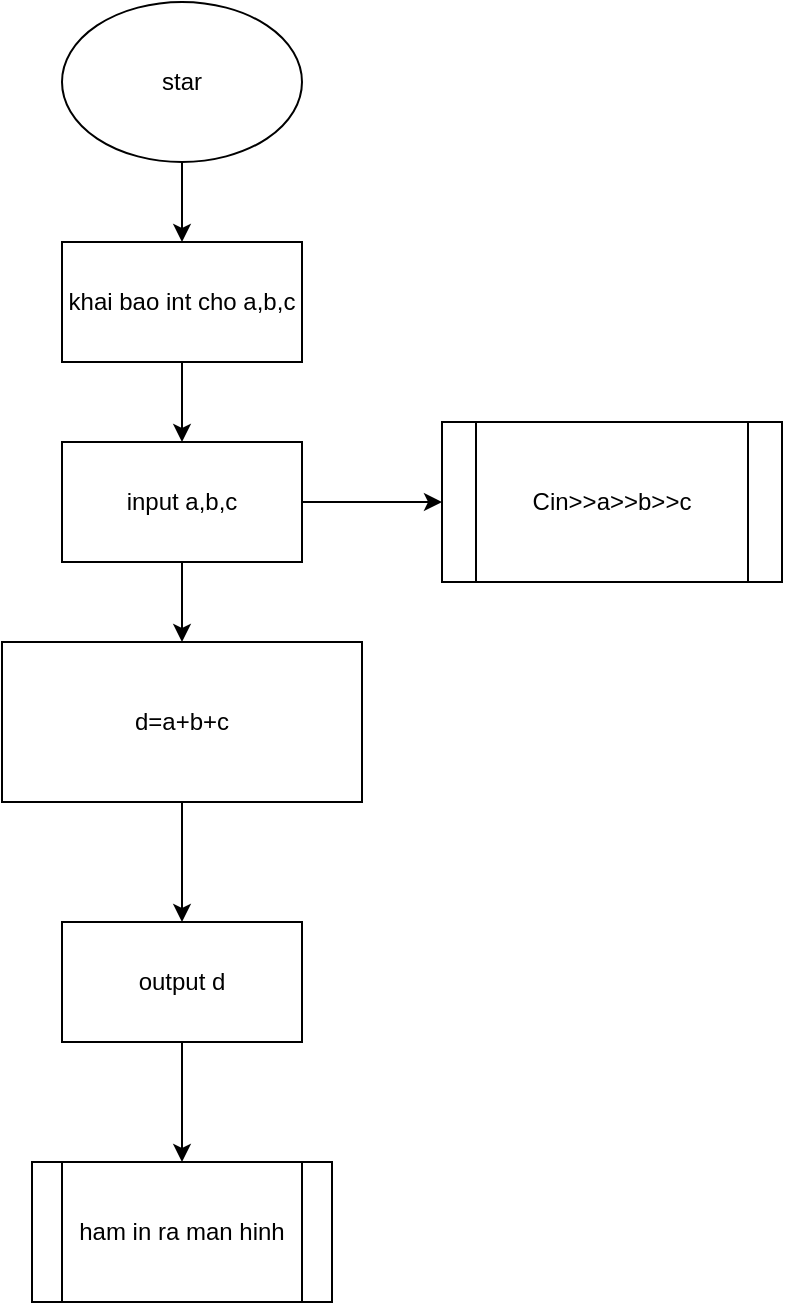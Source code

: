 <mxfile>
    <diagram id="UxFsHaC54qonsuJnpk_r" name="Page-1">
        <mxGraphModel dx="1130" dy="792" grid="1" gridSize="10" guides="1" tooltips="1" connect="1" arrows="1" fold="1" page="1" pageScale="1" pageWidth="850" pageHeight="1100" math="0" shadow="0">
            <root>
                <mxCell id="0"/>
                <mxCell id="1" parent="0"/>
                <mxCell id="13" value="" style="edgeStyle=none;html=1;" edge="1" parent="1" source="2" target="7">
                    <mxGeometry relative="1" as="geometry"/>
                </mxCell>
                <mxCell id="2" value="star" style="ellipse;whiteSpace=wrap;html=1;" vertex="1" parent="1">
                    <mxGeometry x="340" y="80" width="120" height="80" as="geometry"/>
                </mxCell>
                <mxCell id="14" value="" style="edgeStyle=none;html=1;" edge="1" parent="1" source="7" target="8">
                    <mxGeometry relative="1" as="geometry"/>
                </mxCell>
                <mxCell id="7" value="khai bao int cho a,b,c" style="rounded=0;whiteSpace=wrap;html=1;" vertex="1" parent="1">
                    <mxGeometry x="340" y="200" width="120" height="60" as="geometry"/>
                </mxCell>
                <mxCell id="15" value="" style="edgeStyle=none;html=1;" edge="1" parent="1" source="8" target="9">
                    <mxGeometry relative="1" as="geometry"/>
                </mxCell>
                <mxCell id="18" value="" style="edgeStyle=none;html=1;" edge="1" parent="1" source="8" target="12">
                    <mxGeometry relative="1" as="geometry"/>
                </mxCell>
                <mxCell id="8" value="input a,b,c" style="rounded=0;whiteSpace=wrap;html=1;" vertex="1" parent="1">
                    <mxGeometry x="340" y="300" width="120" height="60" as="geometry"/>
                </mxCell>
                <mxCell id="16" value="" style="edgeStyle=none;html=1;" edge="1" parent="1" source="9" target="10">
                    <mxGeometry relative="1" as="geometry"/>
                </mxCell>
                <mxCell id="9" value="d=a+b+c" style="rounded=0;whiteSpace=wrap;html=1;" vertex="1" parent="1">
                    <mxGeometry x="310" y="400" width="180" height="80" as="geometry"/>
                </mxCell>
                <mxCell id="17" value="" style="edgeStyle=none;html=1;" edge="1" parent="1" source="10" target="11">
                    <mxGeometry relative="1" as="geometry"/>
                </mxCell>
                <mxCell id="10" value="output d" style="rounded=0;whiteSpace=wrap;html=1;" vertex="1" parent="1">
                    <mxGeometry x="340" y="540" width="120" height="60" as="geometry"/>
                </mxCell>
                <mxCell id="11" value="ham in ra man hinh" style="shape=process;whiteSpace=wrap;html=1;backgroundOutline=1;" vertex="1" parent="1">
                    <mxGeometry x="325" y="660" width="150" height="70" as="geometry"/>
                </mxCell>
                <mxCell id="12" value="Cin&amp;gt;&amp;gt;a&amp;gt;&amp;gt;b&amp;gt;&amp;gt;c" style="shape=process;whiteSpace=wrap;html=1;backgroundOutline=1;" vertex="1" parent="1">
                    <mxGeometry x="530" y="290" width="170" height="80" as="geometry"/>
                </mxCell>
            </root>
        </mxGraphModel>
    </diagram>
</mxfile>